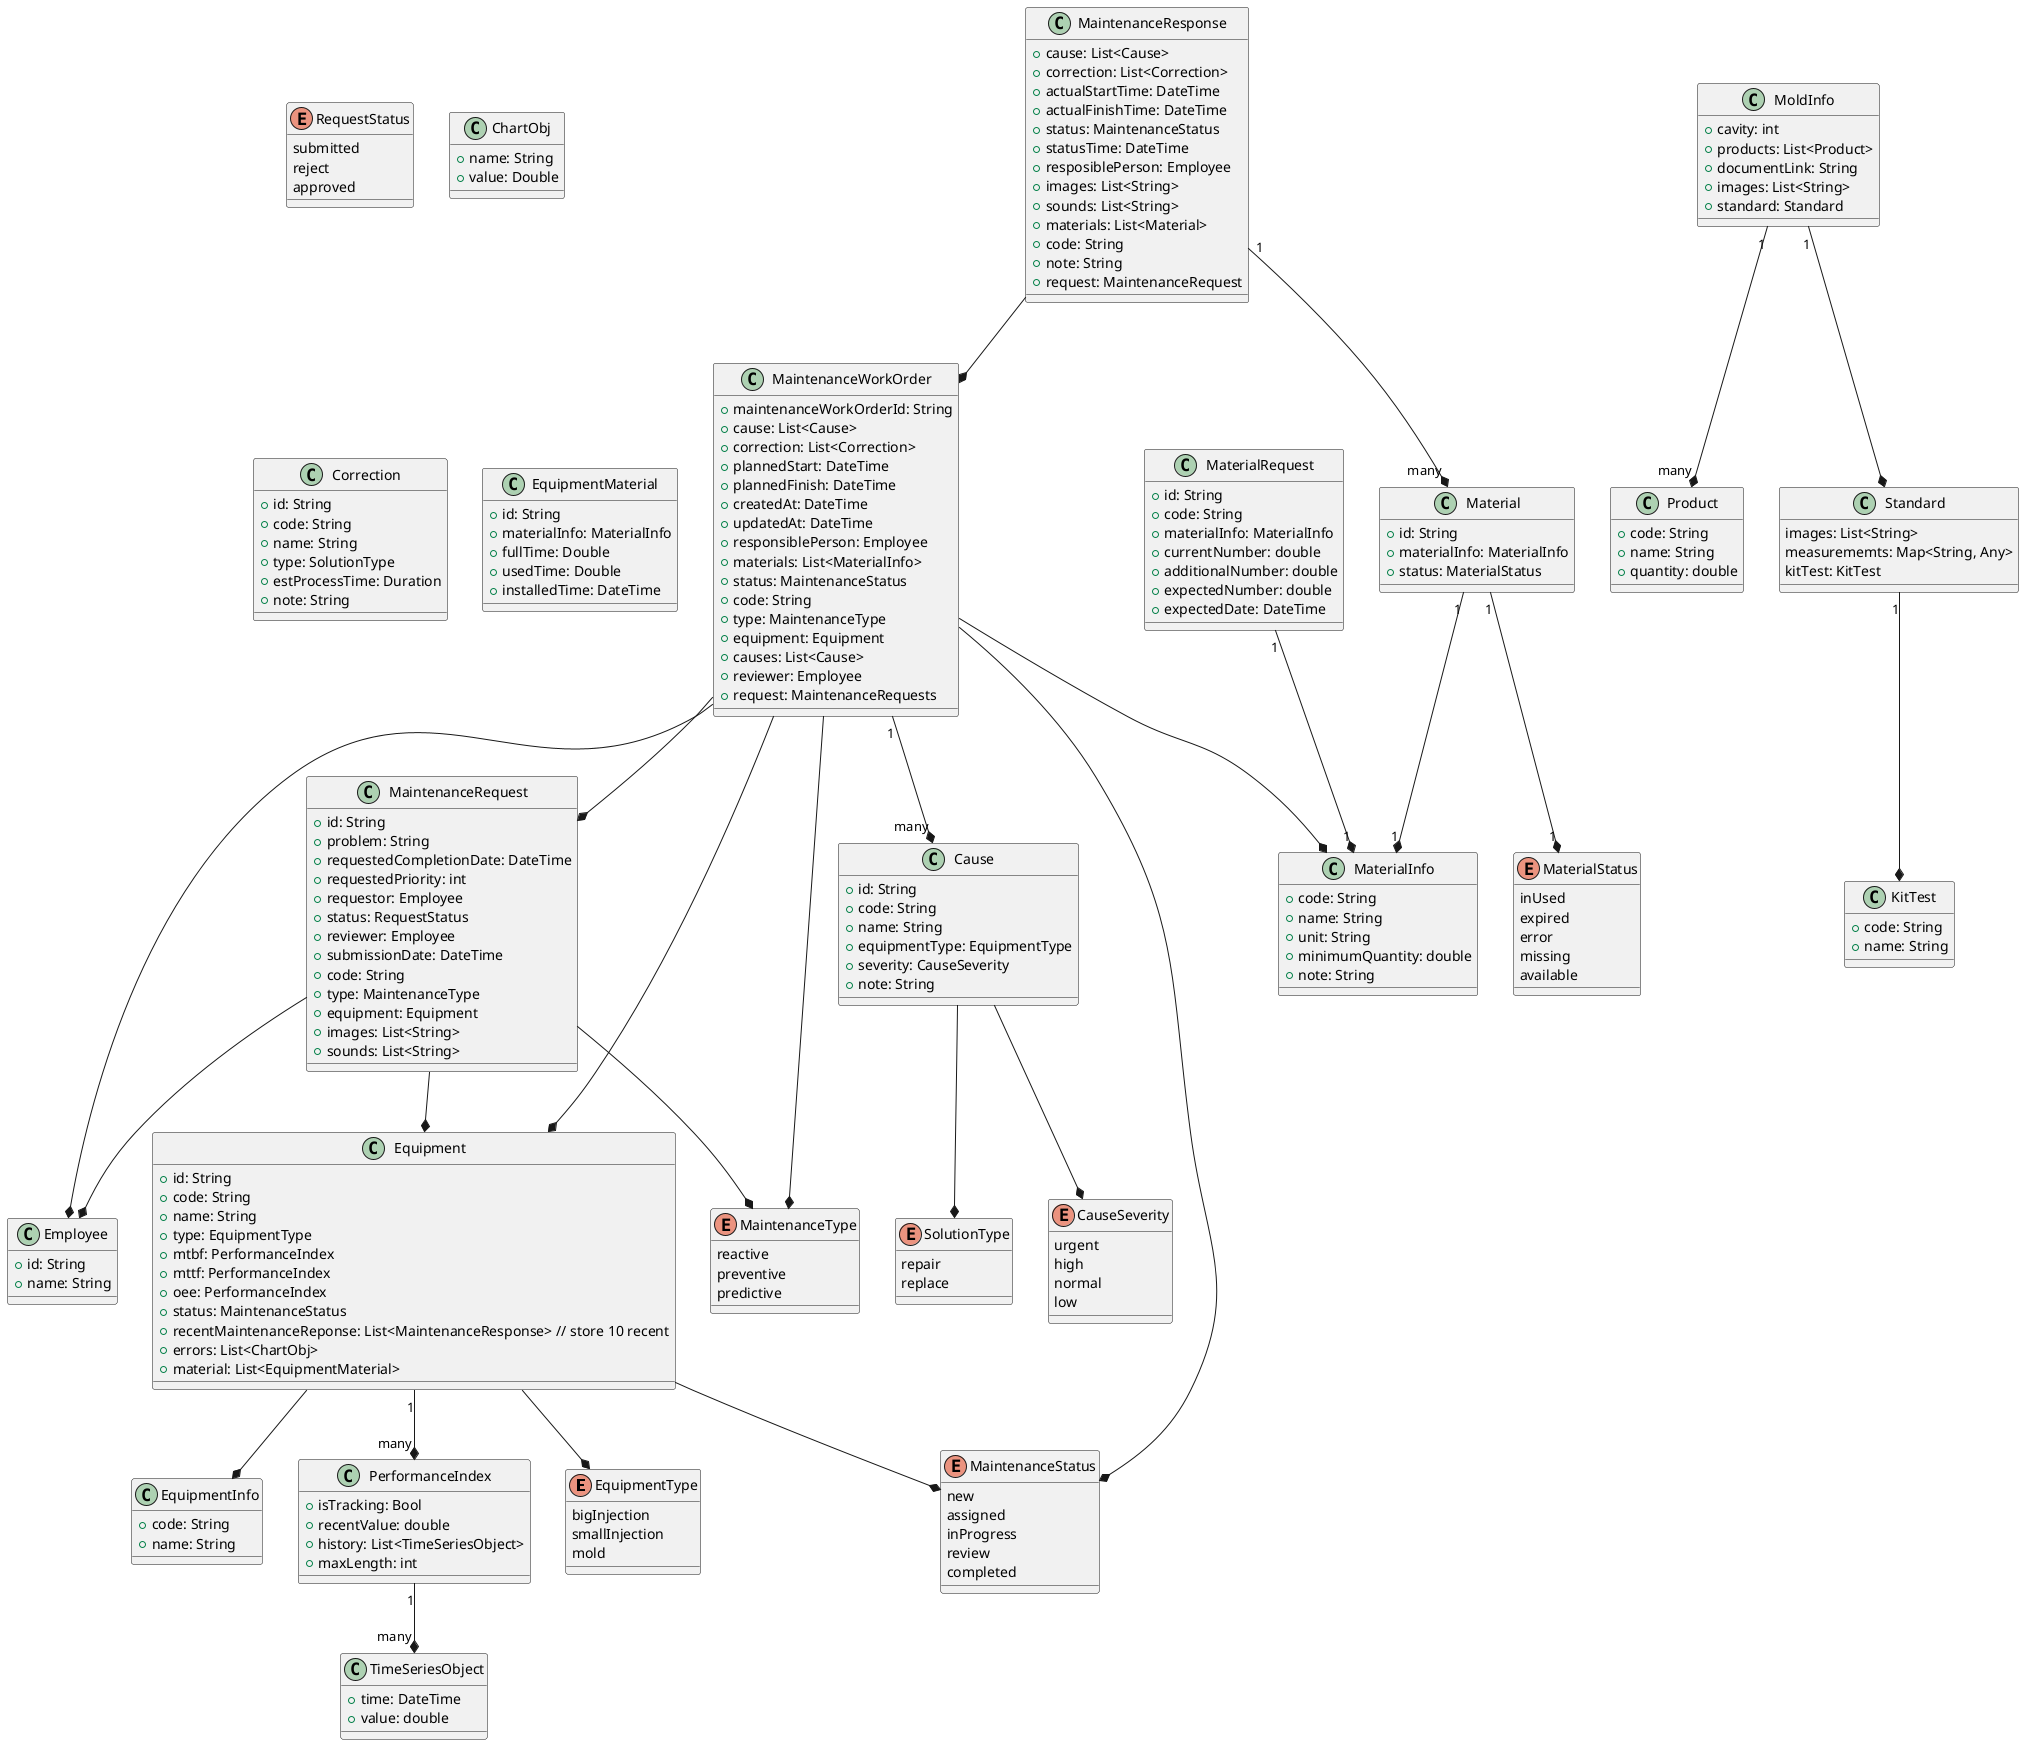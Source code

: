 @startuml CHA CMMS

enum EquipmentType{
    bigInjection
    smallInjection
    mold
}
enum SolutionType{
    repair
    replace
}

enum MaintenanceType{
    reactive
    preventive
    predictive
}

enum MaintenanceStatus {
    new
    assigned
    inProgress
    review
    completed
}

enum RequestStatus {
    submitted
    reject
    approved
}

enum CauseSeverity {
    urgent
    high
    normal
    low
}

enum MaterialStatus {
    inUsed
    expired
    error
    missing
    available
}


class Employee{
    + id: String
    + name: String
}
class MaintenanceRequest {
    + id: String 
    + problem: String
    + requestedCompletionDate: DateTime
    + requestedPriority: int
    + requestor: Employee  
    + status: RequestStatus
    + reviewer: Employee
    + submissionDate: DateTime 
    + code: String
    + type: MaintenanceType
    + equipment: Equipment
    + images: List<String>
    + sounds: List<String>
}
class MaintenanceWorkOrder{
    + maintenanceWorkOrderId: String
    + cause: List<Cause>
    + correction: List<Correction>
    + plannedStart: DateTime
    + plannedFinish: DateTime
    + createdAt: DateTime
    + updatedAt: DateTime
    + responsiblePerson: Employee
    + materials: List<MaterialInfo>
    + status: MaintenanceStatus
    + code: String
    + type: MaintenanceType
    + equipment: Equipment
    + causes: List<Cause>
    + reviewer: Employee
    + request: MaintenanceRequests
}

class MaintenanceResponse {
    + cause: List<Cause>
    + correction: List<Correction>
    + actualStartTime: DateTime
    + actualFinishTime: DateTime
    + status: MaintenanceStatus
    + statusTime: DateTime
    + resposiblePerson: Employee
    + images: List<String>
    + sounds: List<String>
    + materials: List<Material>
    + code: String
    + note: String
    + request: MaintenanceRequest
}

class Equipment{
    + id: String
    + code: String
    + name: String
    + type: EquipmentType
    + mtbf: PerformanceIndex
    + mttf: PerformanceIndex
    + oee: PerformanceIndex
    + status: MaintenanceStatus
    + recentMaintenanceReponse: List<MaintenanceResponse> // store 10 recent 
    + errors: List<ChartObj>
    + material: List<EquipmentMaterial>
}

class ChartObj {
    + name: String
    + value: Double
}

class EquipmentInfo {
    + code: String
    + name: String
}
'Extend from EquipmentInfo
class MoldInfo {
    + cavity: int
    + products: List<Product>
    + documentLink: String
    + images: List<String>
    + standard: Standard
}

class Product {
    + code: String
    + name: String
    + quantity: double
}
class Standard {
    images: List<String>
    measurememts: Map<String, Any>
    kitTest: KitTest
}

class KitTest {
    + code: String
    + name: String
}

class Cause{
    + id: String
    + code: String
    + name: String
    + equipmentType: EquipmentType
    + severity: CauseSeverity
    + note: String
}

class Correction {
    + id: String
    + code: String
    + name: String
    + type: SolutionType
    + estProcessTime: Duration
    + note: String
}
class PerformanceIndex {
    + isTracking: Bool
    + recentValue: double
    + history: List<TimeSeriesObject>
    + maxLength: int
}
class TimeSeriesObject {
    + time: DateTime
    + value: double
}



class MaterialInfo {
    + code: String
    + name: String
    + unit: String
    + minimumQuantity: double
    + note: String
}

class MaterialRequest {
    + id: String
    + code: String
    + materialInfo: MaterialInfo
    + currentNumber: double
    + additionalNumber: double
    + expectedNumber: double
    + expectedDate: DateTime
}

class Material {
    + id: String
    + materialInfo: MaterialInfo
    + status: MaterialStatus
    ' + currentQuantity: double
    ' + requested: Bool
    ' + fullTime: Double
    ' + usedTime: Double
    ' + installedTime: DateTime
}

class EquipmentMaterial {
    + id: String
    + materialInfo: MaterialInfo
    + fullTime: Double
    + usedTime: Double
    + installedTime: DateTime
}

Equipment --* EquipmentType
Equipment "1" --* "many" PerformanceIndex
Equipment --* MaintenanceStatus
Equipment --* EquipmentInfo

MoldInfo "1" --* "many" Product 
MoldInfo "1" --* Standard 
Standard "1" --* KitTest 


MaintenanceRequest --* MaintenanceType
MaintenanceRequest --* Equipment
MaintenanceRequest --* Employee

MaintenanceWorkOrder --* MaintenanceRequest
MaintenanceWorkOrder --* MaintenanceType
MaintenanceWorkOrder --* MaintenanceStatus
MaintenanceWorkOrder --* Equipment
MaintenanceWorkOrder "1" --* "many" Cause
MaintenanceWorkOrder --* Employee
MaintenanceWorkOrder --* MaterialInfo

MaintenanceResponse --* MaintenanceWorkOrder

Cause --* CauseSeverity
Cause --* SolutionType

PerformanceIndex "1" --* "many" TimeSeriesObject

MaintenanceResponse "1" --* "many" Material

MaterialRequest "1" --* "1" MaterialInfo
 
Material "1" --* "1" MaterialInfo
Material "1" --* "1" MaterialStatus

@enduml